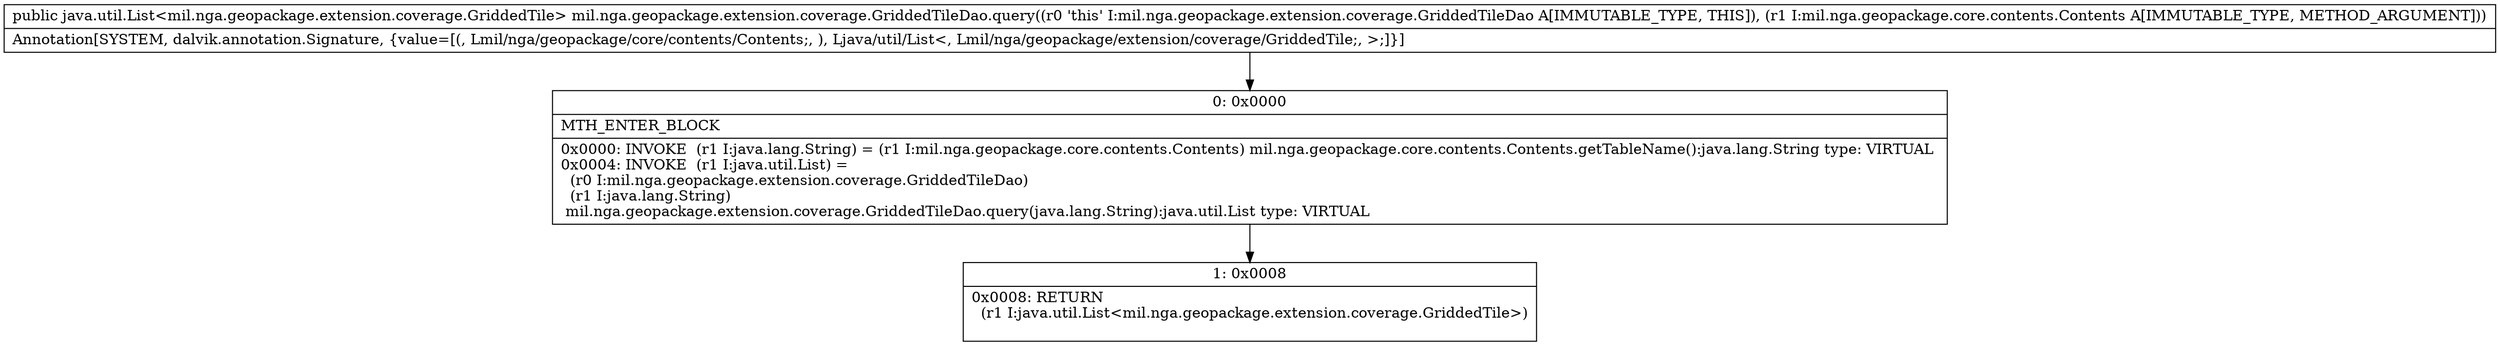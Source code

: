 digraph "CFG formil.nga.geopackage.extension.coverage.GriddedTileDao.query(Lmil\/nga\/geopackage\/core\/contents\/Contents;)Ljava\/util\/List;" {
Node_0 [shape=record,label="{0\:\ 0x0000|MTH_ENTER_BLOCK\l|0x0000: INVOKE  (r1 I:java.lang.String) = (r1 I:mil.nga.geopackage.core.contents.Contents) mil.nga.geopackage.core.contents.Contents.getTableName():java.lang.String type: VIRTUAL \l0x0004: INVOKE  (r1 I:java.util.List) = \l  (r0 I:mil.nga.geopackage.extension.coverage.GriddedTileDao)\l  (r1 I:java.lang.String)\l mil.nga.geopackage.extension.coverage.GriddedTileDao.query(java.lang.String):java.util.List type: VIRTUAL \l}"];
Node_1 [shape=record,label="{1\:\ 0x0008|0x0008: RETURN  \l  (r1 I:java.util.List\<mil.nga.geopackage.extension.coverage.GriddedTile\>)\l \l}"];
MethodNode[shape=record,label="{public java.util.List\<mil.nga.geopackage.extension.coverage.GriddedTile\> mil.nga.geopackage.extension.coverage.GriddedTileDao.query((r0 'this' I:mil.nga.geopackage.extension.coverage.GriddedTileDao A[IMMUTABLE_TYPE, THIS]), (r1 I:mil.nga.geopackage.core.contents.Contents A[IMMUTABLE_TYPE, METHOD_ARGUMENT]))  | Annotation[SYSTEM, dalvik.annotation.Signature, \{value=[(, Lmil\/nga\/geopackage\/core\/contents\/Contents;, ), Ljava\/util\/List\<, Lmil\/nga\/geopackage\/extension\/coverage\/GriddedTile;, \>;]\}]\l}"];
MethodNode -> Node_0;
Node_0 -> Node_1;
}

